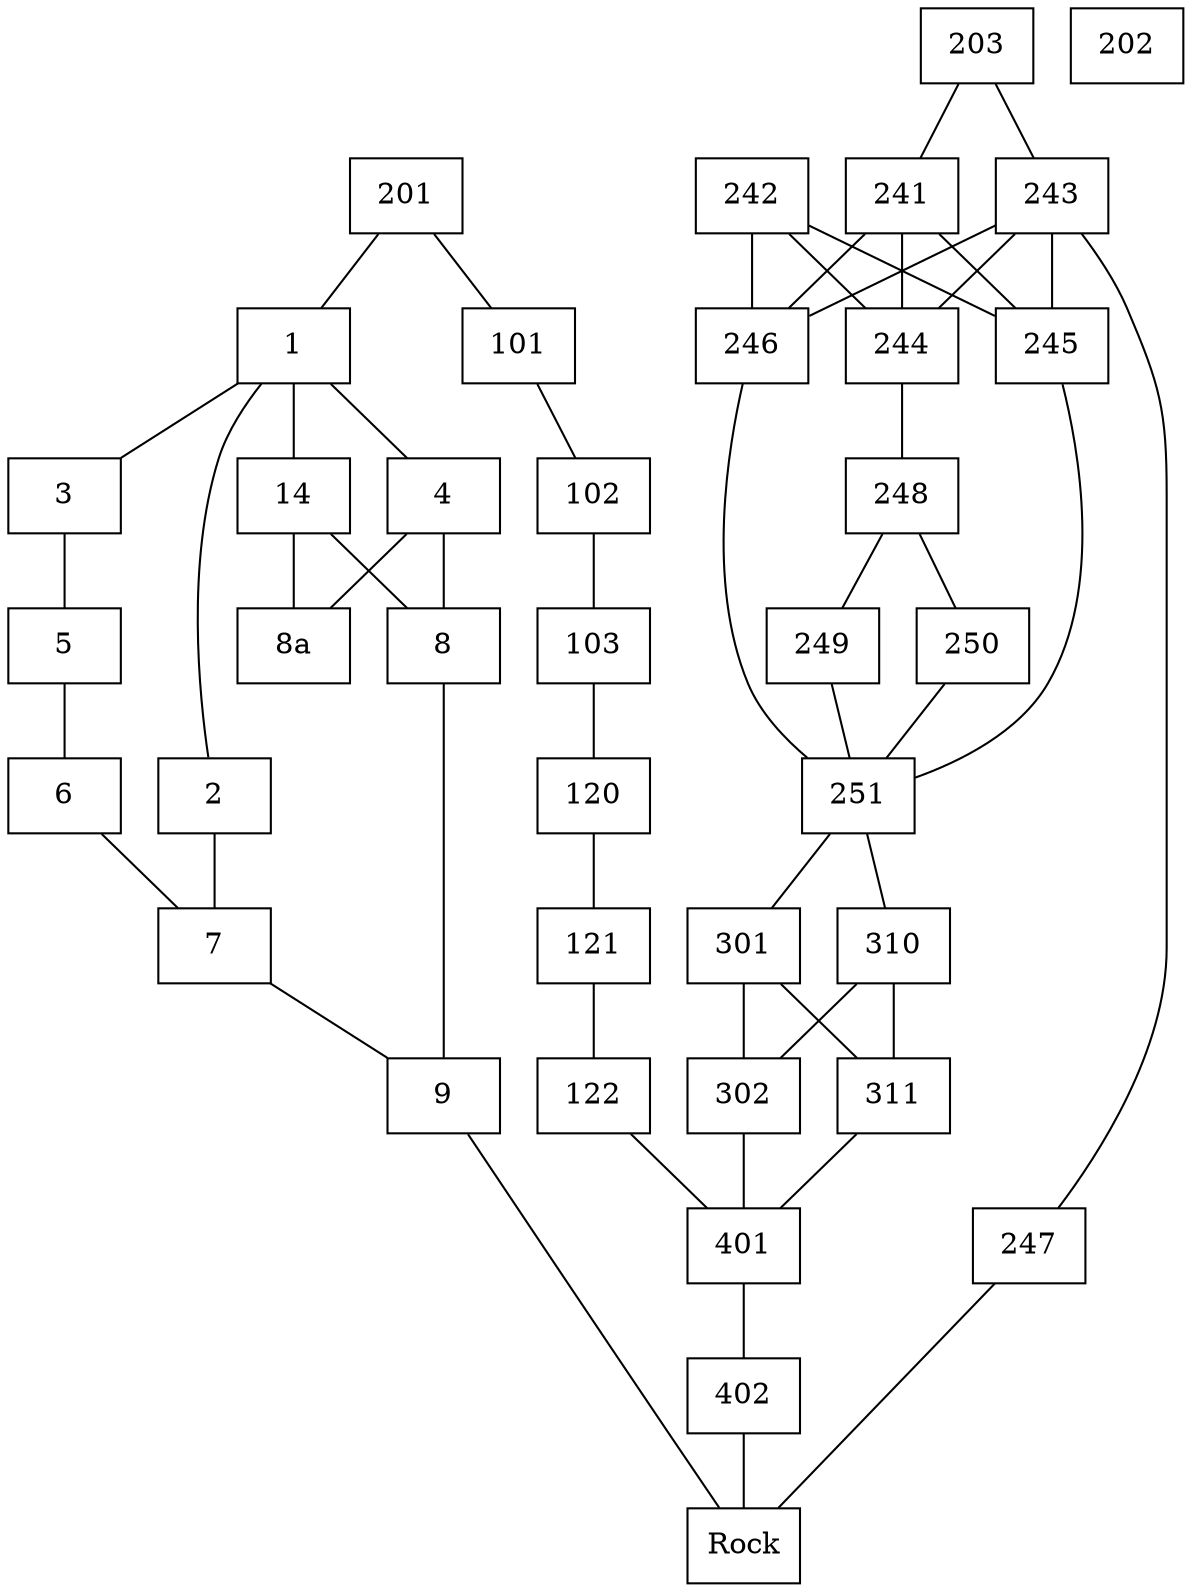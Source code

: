 strict graph {
node [shape=box];
1 -- 3 [key=later];
1 -- 2 [key=later];
1 -- 14 [key=later];
1 -- 4 [key=later];
101 -- 102 [key=later];
102 -- 103 [key=later];
103 -- 120 [key=later];
120 -- 121 [key=later];
121 -- 122 [key=later];
122 -- 401 [key=later];
14 -- 8 [key=later];
14 -- "8a" [key=later];
2 -- 7 [key=later];
201 -- 1 [key=earlier];
201 -- 101 [key=earlier];
202;
203 -- 241 [key=later];
203 -- 243 [key=later];
241 -- 245 [key=later];
241 -- 244 [key=later];
241 -- 246 [key=later];
242 -- 245 [key=later];
242 -- 244 [key=later];
242 -- 246 [key=later];
243 -- 245 [key=later];
243 -- 244 [key=later];
243 -- 247 [key=later];
243 -- 246 [key=later];
244 -- 248 [key=later];
245 -- 251 [key=later];
246 -- 251 [key=later];
247 -- Rock [key=later];
248 -- 250 [key=later];
248 -- 249 [key=later];
249 -- 251 [key=later];
250 -- 251 [key=later];
251 -- 301 [key=later];
251 -- 310 [key=later];
3 -- 5 [key=later];
301 -- 302 [key=later];
301 -- 311 [key=later];
302 -- 401 [key=later];
310 -- 302 [key=earlier];
310 -- 311 [key=later];
311 -- 401 [key=later];
4 -- 8 [key=later];
4 -- "8a" [key=later];
401 -- 402 [key=later];
402 -- Rock [key=later];
5 -- 6 [key=later];
6 -- 7 [key=later];
7 -- 9 [key=later];
8 -- 9 [key=later];
9 -- Rock [key=later];
}
